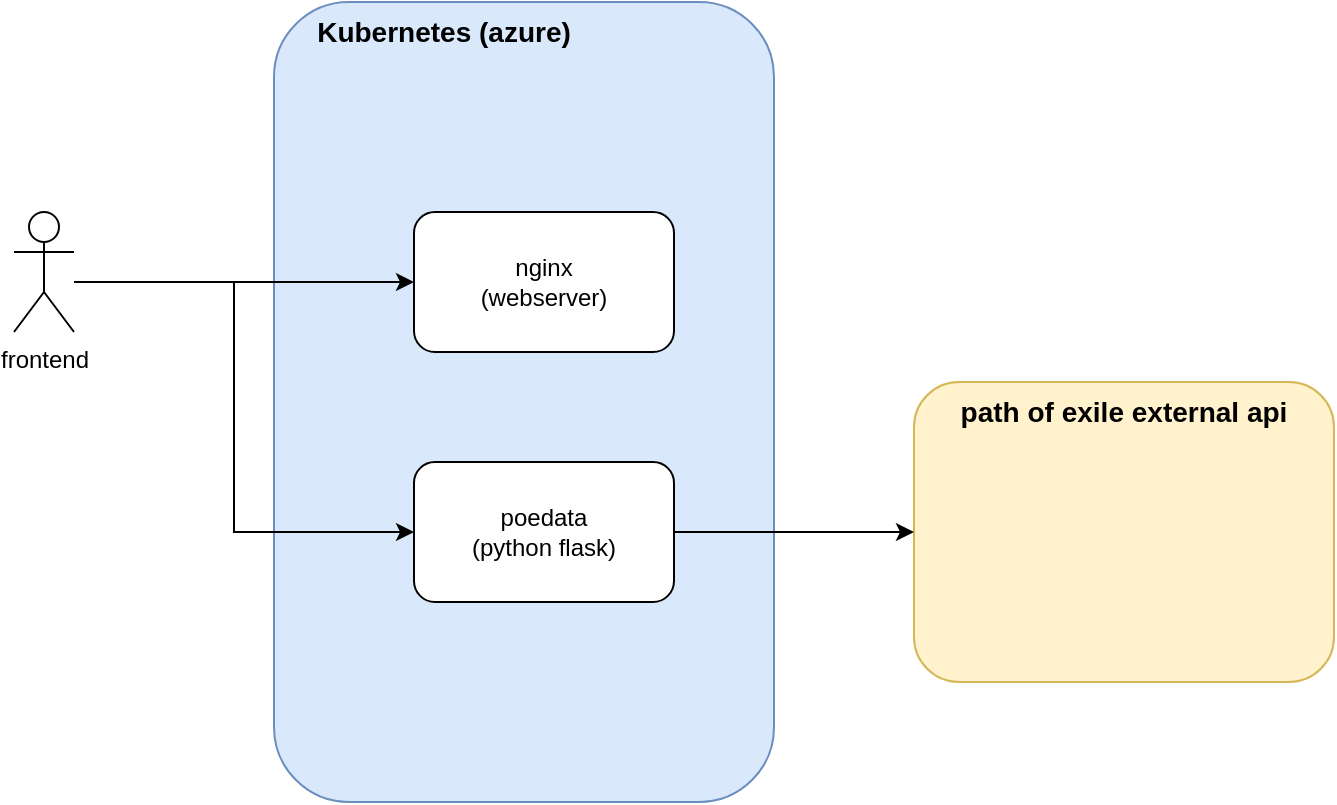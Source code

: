 <mxfile version="24.4.0" type="github">
  <diagram name="Page-1" id="yCriFrnhQ32WkpZ9kwNe">
    <mxGraphModel dx="1240" dy="723" grid="1" gridSize="10" guides="1" tooltips="1" connect="1" arrows="1" fold="1" page="1" pageScale="1" pageWidth="850" pageHeight="1100" math="0" shadow="0">
      <root>
        <mxCell id="0" />
        <mxCell id="1" parent="0" />
        <mxCell id="vM9bWIVnvWEKdq6D2fwi-1" value="" style="rounded=1;whiteSpace=wrap;html=1;fillColor=#dae8fc;strokeColor=#6c8ebf;" vertex="1" parent="1">
          <mxGeometry x="230" y="150" width="250" height="400" as="geometry" />
        </mxCell>
        <mxCell id="vM9bWIVnvWEKdq6D2fwi-2" value="&lt;b&gt;&lt;font style=&quot;font-size: 14px;&quot;&gt;Kubernetes (azure)&lt;/font&gt;&lt;/b&gt;" style="text;html=1;align=center;verticalAlign=middle;whiteSpace=wrap;rounded=0;" vertex="1" parent="1">
          <mxGeometry x="250" y="150" width="130" height="30" as="geometry" />
        </mxCell>
        <mxCell id="vM9bWIVnvWEKdq6D2fwi-3" value="frontend" style="shape=umlActor;verticalLabelPosition=bottom;verticalAlign=top;html=1;outlineConnect=0;" vertex="1" parent="1">
          <mxGeometry x="100" y="255" width="30" height="60" as="geometry" />
        </mxCell>
        <mxCell id="vM9bWIVnvWEKdq6D2fwi-4" value="&lt;div&gt;nginx&lt;/div&gt;&lt;div&gt;(webserver)&lt;/div&gt;" style="rounded=1;whiteSpace=wrap;html=1;" vertex="1" parent="1">
          <mxGeometry x="300" y="255" width="130" height="70" as="geometry" />
        </mxCell>
        <mxCell id="vM9bWIVnvWEKdq6D2fwi-5" value="&lt;div&gt;poedata&lt;/div&gt;&lt;div&gt;(python flask)&lt;br&gt;&lt;/div&gt;" style="rounded=1;whiteSpace=wrap;html=1;" vertex="1" parent="1">
          <mxGeometry x="300" y="380" width="130" height="70" as="geometry" />
        </mxCell>
        <mxCell id="vM9bWIVnvWEKdq6D2fwi-6" value="" style="endArrow=classic;html=1;rounded=0;entryX=0;entryY=0.5;entryDx=0;entryDy=0;" edge="1" parent="1" target="vM9bWIVnvWEKdq6D2fwi-4">
          <mxGeometry width="50" height="50" relative="1" as="geometry">
            <mxPoint x="130" y="290" as="sourcePoint" />
            <mxPoint x="160" y="470" as="targetPoint" />
          </mxGeometry>
        </mxCell>
        <mxCell id="vM9bWIVnvWEKdq6D2fwi-7" value="" style="endArrow=classic;html=1;rounded=0;entryX=0;entryY=0.5;entryDx=0;entryDy=0;" edge="1" parent="1" target="vM9bWIVnvWEKdq6D2fwi-5">
          <mxGeometry width="50" height="50" relative="1" as="geometry">
            <mxPoint x="130" y="290" as="sourcePoint" />
            <mxPoint x="310" y="295" as="targetPoint" />
            <Array as="points">
              <mxPoint x="210" y="290" />
              <mxPoint x="210" y="415" />
            </Array>
          </mxGeometry>
        </mxCell>
        <mxCell id="vM9bWIVnvWEKdq6D2fwi-9" value="" style="rounded=1;whiteSpace=wrap;html=1;fillColor=#fff2cc;strokeColor=#d6b656;" vertex="1" parent="1">
          <mxGeometry x="550" y="340" width="210" height="150" as="geometry" />
        </mxCell>
        <mxCell id="vM9bWIVnvWEKdq6D2fwi-11" value="&lt;font style=&quot;font-size: 14px;&quot;&gt;&lt;b&gt;path of exile external api&lt;br&gt;&lt;/b&gt;&lt;/font&gt;" style="text;html=1;align=center;verticalAlign=middle;whiteSpace=wrap;rounded=0;" vertex="1" parent="1">
          <mxGeometry x="570" y="340" width="170" height="30" as="geometry" />
        </mxCell>
        <mxCell id="vM9bWIVnvWEKdq6D2fwi-12" value="" style="endArrow=classic;html=1;rounded=0;entryX=0;entryY=0.5;entryDx=0;entryDy=0;exitX=1;exitY=0.5;exitDx=0;exitDy=0;" edge="1" parent="1" source="vM9bWIVnvWEKdq6D2fwi-5" target="vM9bWIVnvWEKdq6D2fwi-9">
          <mxGeometry width="50" height="50" relative="1" as="geometry">
            <mxPoint x="140" y="300" as="sourcePoint" />
            <mxPoint x="310" y="300" as="targetPoint" />
          </mxGeometry>
        </mxCell>
      </root>
    </mxGraphModel>
  </diagram>
</mxfile>
